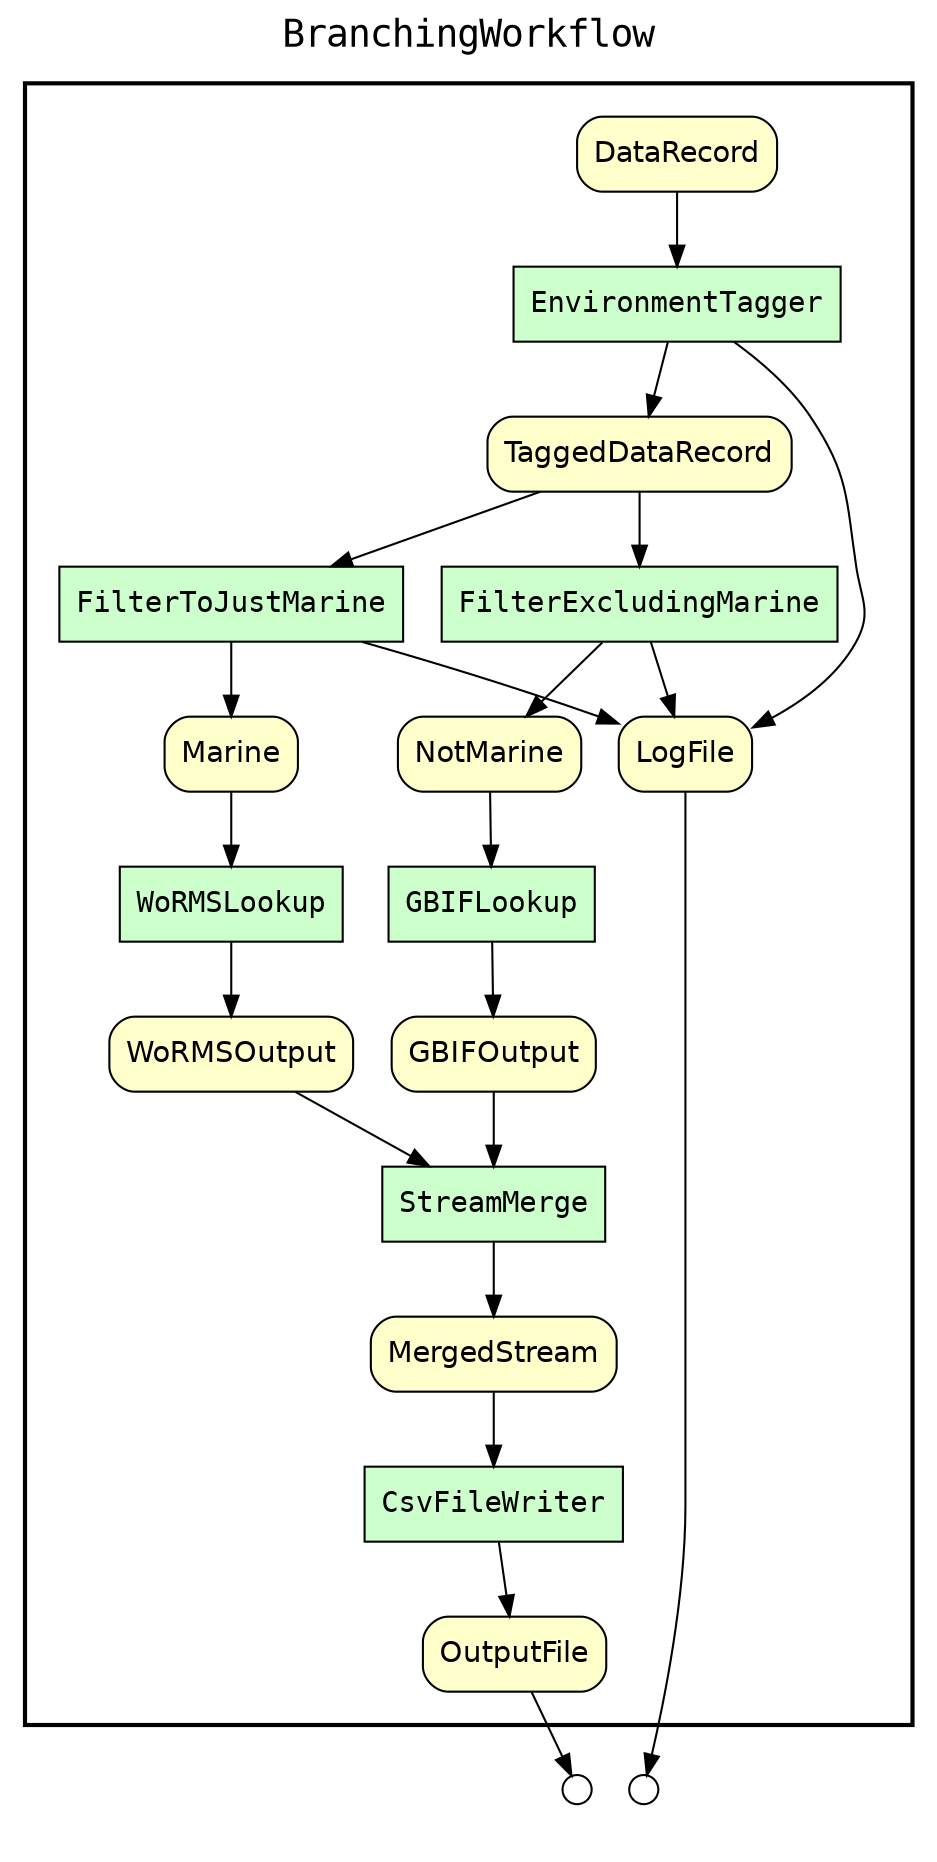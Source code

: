 
digraph yw_data_view {
rankdir=TB
fontname=Courier; fontsize=18; labelloc=t
label="BranchingWorkflow"
subgraph cluster_workflow { label=""; color=black; penwidth=2
subgraph cluster_workflow_inner { label=""; color=white
node[shape=box style="filled" fillcolor="#CCFFCC" peripheries=1 fontname=Courier]
FilterExcludingMarine
FilterToJustMarine
StreamMerge
CsvFileWriter
GBIFLookup
WoRMSLookup
EnvironmentTagger
node[shape=box style="filled" fillcolor="#CCFFCC" peripheries=1 fontname=Courier]
node[shape=box style="rounded,filled" fillcolor="#FFFFCC" peripheries=1 fontname=Helvetica]
DataRecord
LogFile
TaggedDataRecord
Marine
NotMarine
WoRMSOutput
GBIFOutput
MergedStream
OutputFile
node[shape=box style="rounded,filled" fillcolor="#FFFFFF" peripheries=1 fontname=Helvetica]
}}
subgraph cluster_inflows { label=""; color=white; penwidth=2
subgraph cluster_inflows_inner { label=""; color=white
node[shape=circle fillcolor="#FFFFFF" peripheries=1 width=0.2]
}}
subgraph cluster_outflows { label=""; color=white; penwidth=2
subgraph cluster_outflows_inner { label=""; color=white
node[shape=circle fillcolor="#FFFFFF" peripheries=1 width=0.2]
LogFile_outflow [label=""]
OutputFile_outflow [label=""]
}}
CsvFileWriter -> OutputFile
StreamMerge -> MergedStream
GBIFLookup -> GBIFOutput
WoRMSLookup -> WoRMSOutput
FilterExcludingMarine -> NotMarine
FilterToJustMarine -> Marine
EnvironmentTagger -> TaggedDataRecord
FilterExcludingMarine -> LogFile
FilterToJustMarine -> LogFile
EnvironmentTagger -> LogFile
DataRecord -> EnvironmentTagger
TaggedDataRecord -> FilterToJustMarine
TaggedDataRecord -> FilterExcludingMarine
Marine -> WoRMSLookup
NotMarine -> GBIFLookup
WoRMSOutput -> StreamMerge
GBIFOutput -> StreamMerge
MergedStream -> CsvFileWriter
LogFile -> LogFile_outflow
OutputFile -> OutputFile_outflow
}

